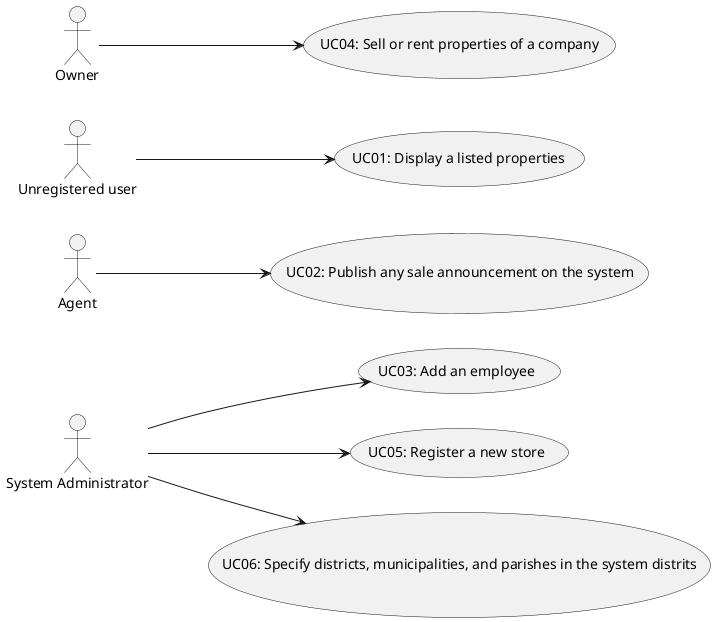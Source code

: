 @startuml

left to right direction

 :System Administrator: as admin
 :Agent: as agent
 :Unregistered user: as user
 :Owner: as owner

    usecase "UC01: Display a listed properties" as UC1
    usecase "UC02: Publish any sale announcement on the system" as UC2
    usecase "UC03: Add an employee" as UC3
    usecase "UC04: Sell or rent properties of a company" as UC4
    usecase "UC05: Register a new store" as UC5
    usecase "UC06: Specify districts, municipalities, and parishes in the system distrits" as UC6

 admin --> UC5
 admin --> UC3
 admin --> UC6

 user --> UC1

 agent --> UC2

 owner --> UC4



@enduml